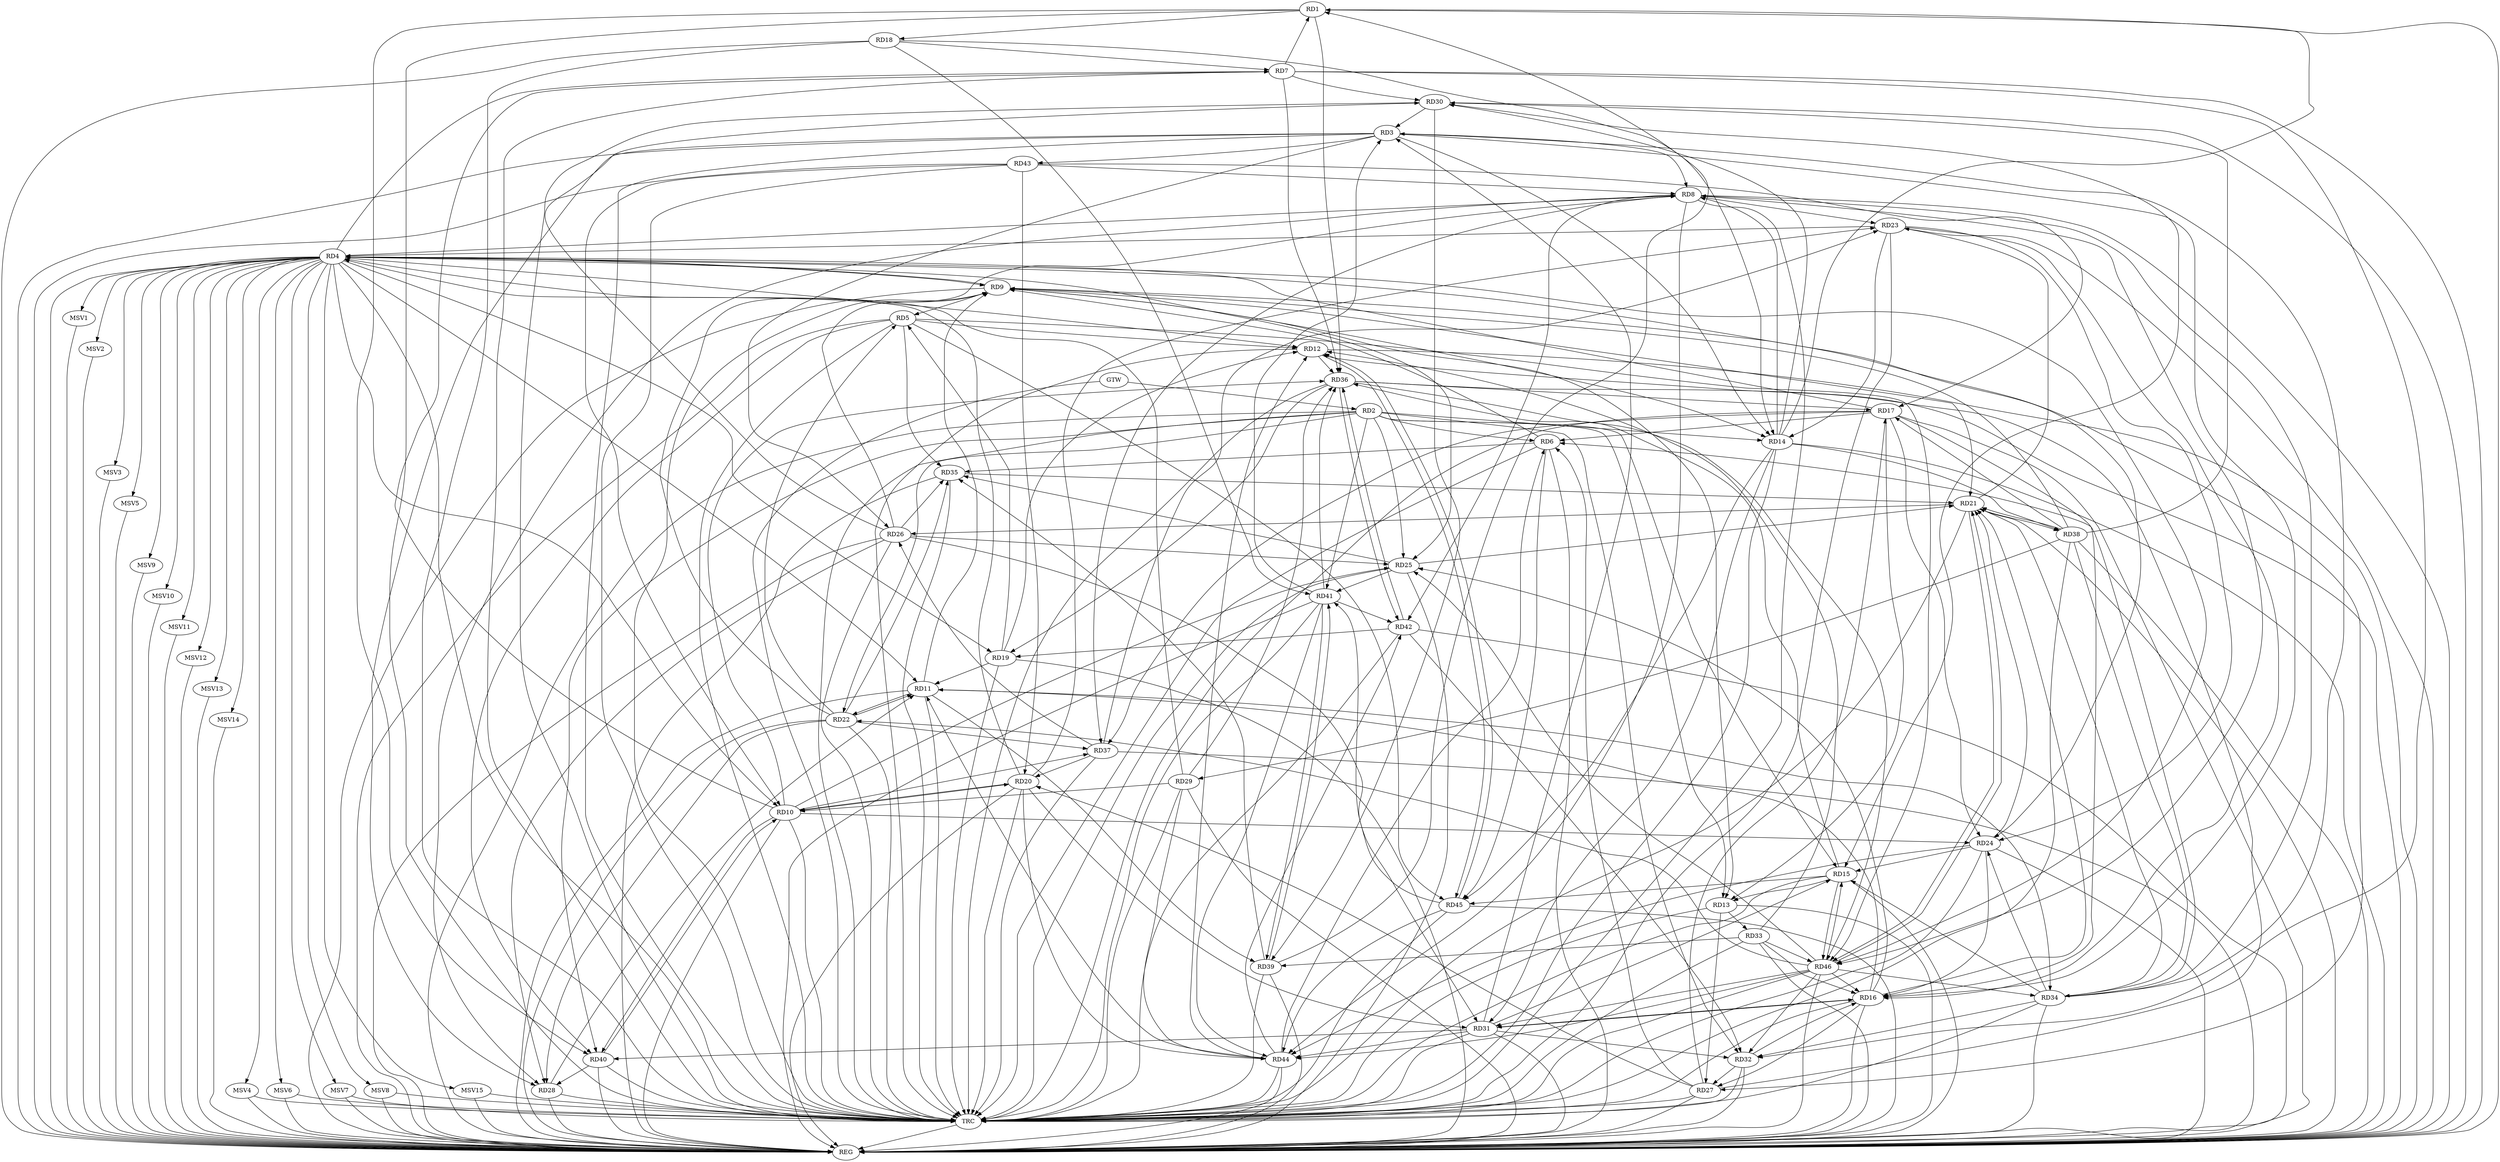strict digraph G {
  RD1 [ label="RD1" ];
  RD2 [ label="RD2" ];
  RD3 [ label="RD3" ];
  RD4 [ label="RD4" ];
  RD5 [ label="RD5" ];
  RD6 [ label="RD6" ];
  RD7 [ label="RD7" ];
  RD8 [ label="RD8" ];
  RD9 [ label="RD9" ];
  RD10 [ label="RD10" ];
  RD11 [ label="RD11" ];
  RD12 [ label="RD12" ];
  RD13 [ label="RD13" ];
  RD14 [ label="RD14" ];
  RD15 [ label="RD15" ];
  RD16 [ label="RD16" ];
  RD17 [ label="RD17" ];
  RD18 [ label="RD18" ];
  RD19 [ label="RD19" ];
  RD20 [ label="RD20" ];
  RD21 [ label="RD21" ];
  RD22 [ label="RD22" ];
  RD23 [ label="RD23" ];
  RD24 [ label="RD24" ];
  RD25 [ label="RD25" ];
  RD26 [ label="RD26" ];
  RD27 [ label="RD27" ];
  RD28 [ label="RD28" ];
  RD29 [ label="RD29" ];
  RD30 [ label="RD30" ];
  RD31 [ label="RD31" ];
  RD32 [ label="RD32" ];
  RD33 [ label="RD33" ];
  RD34 [ label="RD34" ];
  RD35 [ label="RD35" ];
  RD36 [ label="RD36" ];
  RD37 [ label="RD37" ];
  RD38 [ label="RD38" ];
  RD39 [ label="RD39" ];
  RD40 [ label="RD40" ];
  RD41 [ label="RD41" ];
  RD42 [ label="RD42" ];
  RD43 [ label="RD43" ];
  RD44 [ label="RD44" ];
  RD45 [ label="RD45" ];
  RD46 [ label="RD46" ];
  GTW [ label="GTW" ];
  REG [ label="REG" ];
  TRC [ label="TRC" ];
  MSV1 [ label="MSV1" ];
  MSV2 [ label="MSV2" ];
  MSV3 [ label="MSV3" ];
  MSV4 [ label="MSV4" ];
  MSV5 [ label="MSV5" ];
  MSV6 [ label="MSV6" ];
  MSV7 [ label="MSV7" ];
  MSV8 [ label="MSV8" ];
  MSV9 [ label="MSV9" ];
  MSV10 [ label="MSV10" ];
  MSV11 [ label="MSV11" ];
  MSV12 [ label="MSV12" ];
  MSV13 [ label="MSV13" ];
  MSV14 [ label="MSV14" ];
  MSV15 [ label="MSV15" ];
  RD7 -> RD1;
  RD14 -> RD1;
  RD1 -> RD18;
  RD1 -> RD36;
  RD39 -> RD1;
  RD1 -> RD40;
  RD2 -> RD6;
  RD2 -> RD13;
  RD2 -> RD14;
  RD2 -> RD15;
  RD2 -> RD22;
  RD2 -> RD25;
  RD2 -> RD32;
  RD2 -> RD40;
  RD2 -> RD41;
  RD3 -> RD8;
  RD3 -> RD14;
  RD3 -> RD16;
  RD3 -> RD26;
  RD3 -> RD28;
  RD30 -> RD3;
  RD31 -> RD3;
  RD34 -> RD3;
  RD41 -> RD3;
  RD3 -> RD43;
  RD4 -> RD7;
  RD4 -> RD8;
  RD4 -> RD9;
  RD9 -> RD4;
  RD4 -> RD10;
  RD4 -> RD11;
  RD4 -> RD12;
  RD17 -> RD4;
  RD4 -> RD19;
  RD20 -> RD4;
  RD23 -> RD4;
  RD4 -> RD24;
  RD4 -> RD25;
  RD29 -> RD4;
  RD4 -> RD46;
  RD9 -> RD5;
  RD5 -> RD12;
  RD19 -> RD5;
  RD22 -> RD5;
  RD5 -> RD35;
  RD5 -> RD40;
  RD5 -> RD45;
  RD5 -> RD46;
  RD6 -> RD9;
  RD17 -> RD6;
  RD27 -> RD6;
  RD34 -> RD6;
  RD6 -> RD35;
  RD44 -> RD6;
  RD6 -> RD45;
  RD10 -> RD7;
  RD18 -> RD7;
  RD7 -> RD30;
  RD7 -> RD32;
  RD7 -> RD36;
  RD14 -> RD8;
  RD22 -> RD8;
  RD8 -> RD23;
  RD8 -> RD28;
  RD34 -> RD8;
  RD8 -> RD37;
  RD8 -> RD42;
  RD43 -> RD8;
  RD8 -> RD44;
  RD8 -> RD46;
  RD11 -> RD9;
  RD9 -> RD13;
  RD9 -> RD14;
  RD9 -> RD21;
  RD26 -> RD9;
  RD9 -> RD27;
  RD38 -> RD9;
  RD10 -> RD20;
  RD20 -> RD10;
  RD10 -> RD24;
  RD10 -> RD25;
  RD29 -> RD10;
  RD10 -> RD36;
  RD10 -> RD37;
  RD10 -> RD40;
  RD40 -> RD10;
  RD43 -> RD10;
  RD16 -> RD11;
  RD19 -> RD11;
  RD11 -> RD22;
  RD22 -> RD11;
  RD28 -> RD11;
  RD11 -> RD34;
  RD11 -> RD39;
  RD44 -> RD11;
  RD19 -> RD12;
  RD27 -> RD12;
  RD33 -> RD12;
  RD12 -> RD36;
  RD44 -> RD12;
  RD12 -> RD45;
  RD45 -> RD12;
  RD15 -> RD13;
  RD17 -> RD13;
  RD13 -> RD27;
  RD13 -> RD33;
  RD18 -> RD14;
  RD23 -> RD14;
  RD14 -> RD30;
  RD14 -> RD31;
  RD14 -> RD38;
  RD14 -> RD45;
  RD24 -> RD15;
  RD30 -> RD15;
  RD31 -> RD15;
  RD34 -> RD15;
  RD15 -> RD36;
  RD15 -> RD45;
  RD15 -> RD46;
  RD46 -> RD15;
  RD17 -> RD16;
  RD16 -> RD21;
  RD23 -> RD16;
  RD24 -> RD16;
  RD16 -> RD25;
  RD16 -> RD27;
  RD16 -> RD31;
  RD31 -> RD16;
  RD32 -> RD16;
  RD33 -> RD16;
  RD46 -> RD16;
  RD17 -> RD24;
  RD27 -> RD17;
  RD36 -> RD17;
  RD17 -> RD37;
  RD38 -> RD17;
  RD43 -> RD17;
  RD18 -> RD41;
  RD36 -> RD19;
  RD42 -> RD19;
  RD20 -> RD23;
  RD27 -> RD20;
  RD20 -> RD31;
  RD37 -> RD20;
  RD43 -> RD20;
  RD20 -> RD44;
  RD21 -> RD23;
  RD24 -> RD21;
  RD25 -> RD21;
  RD21 -> RD26;
  RD34 -> RD21;
  RD35 -> RD21;
  RD21 -> RD38;
  RD38 -> RD21;
  RD21 -> RD46;
  RD46 -> RD21;
  RD22 -> RD28;
  RD22 -> RD35;
  RD22 -> RD37;
  RD46 -> RD22;
  RD23 -> RD24;
  RD37 -> RD23;
  RD34 -> RD24;
  RD24 -> RD44;
  RD26 -> RD25;
  RD25 -> RD35;
  RD25 -> RD41;
  RD46 -> RD25;
  RD26 -> RD28;
  RD26 -> RD30;
  RD26 -> RD31;
  RD26 -> RD35;
  RD37 -> RD26;
  RD32 -> RD27;
  RD40 -> RD28;
  RD29 -> RD36;
  RD38 -> RD29;
  RD29 -> RD44;
  RD38 -> RD30;
  RD30 -> RD39;
  RD31 -> RD32;
  RD31 -> RD40;
  RD31 -> RD44;
  RD46 -> RD31;
  RD34 -> RD32;
  RD42 -> RD32;
  RD46 -> RD32;
  RD33 -> RD39;
  RD33 -> RD46;
  RD38 -> RD34;
  RD46 -> RD34;
  RD39 -> RD35;
  RD41 -> RD36;
  RD36 -> RD42;
  RD42 -> RD36;
  RD36 -> RD46;
  RD39 -> RD41;
  RD41 -> RD39;
  RD41 -> RD42;
  RD41 -> RD44;
  RD45 -> RD41;
  RD44 -> RD42;
  RD45 -> RD44;
  RD46 -> RD44;
  GTW -> RD2;
  RD1 -> REG;
  RD2 -> REG;
  RD3 -> REG;
  RD4 -> REG;
  RD5 -> REG;
  RD6 -> REG;
  RD7 -> REG;
  RD8 -> REG;
  RD9 -> REG;
  RD10 -> REG;
  RD11 -> REG;
  RD12 -> REG;
  RD13 -> REG;
  RD14 -> REG;
  RD15 -> REG;
  RD16 -> REG;
  RD17 -> REG;
  RD18 -> REG;
  RD19 -> REG;
  RD20 -> REG;
  RD21 -> REG;
  RD22 -> REG;
  RD23 -> REG;
  RD24 -> REG;
  RD25 -> REG;
  RD26 -> REG;
  RD27 -> REG;
  RD28 -> REG;
  RD29 -> REG;
  RD30 -> REG;
  RD31 -> REG;
  RD32 -> REG;
  RD33 -> REG;
  RD34 -> REG;
  RD35 -> REG;
  RD36 -> REG;
  RD37 -> REG;
  RD38 -> REG;
  RD39 -> REG;
  RD40 -> REG;
  RD41 -> REG;
  RD42 -> REG;
  RD43 -> REG;
  RD44 -> REG;
  RD45 -> REG;
  RD46 -> REG;
  RD1 -> TRC;
  RD2 -> TRC;
  RD3 -> TRC;
  RD4 -> TRC;
  RD5 -> TRC;
  RD6 -> TRC;
  RD7 -> TRC;
  RD8 -> TRC;
  RD9 -> TRC;
  RD10 -> TRC;
  RD11 -> TRC;
  RD12 -> TRC;
  RD13 -> TRC;
  RD14 -> TRC;
  RD15 -> TRC;
  RD16 -> TRC;
  RD17 -> TRC;
  RD18 -> TRC;
  RD19 -> TRC;
  RD20 -> TRC;
  RD21 -> TRC;
  RD22 -> TRC;
  RD23 -> TRC;
  RD24 -> TRC;
  RD25 -> TRC;
  RD26 -> TRC;
  RD27 -> TRC;
  RD28 -> TRC;
  RD29 -> TRC;
  RD30 -> TRC;
  RD31 -> TRC;
  RD32 -> TRC;
  RD33 -> TRC;
  RD34 -> TRC;
  RD35 -> TRC;
  RD36 -> TRC;
  RD37 -> TRC;
  RD38 -> TRC;
  RD39 -> TRC;
  RD40 -> TRC;
  RD41 -> TRC;
  RD42 -> TRC;
  RD43 -> TRC;
  RD44 -> TRC;
  RD45 -> TRC;
  RD46 -> TRC;
  GTW -> TRC;
  TRC -> REG;
  RD4 -> MSV1;
  MSV1 -> REG;
  RD4 -> MSV2;
  RD4 -> MSV3;
  MSV2 -> REG;
  MSV3 -> REG;
  RD4 -> MSV4;
  RD4 -> MSV5;
  MSV4 -> REG;
  MSV4 -> TRC;
  MSV5 -> REG;
  RD4 -> MSV6;
  MSV6 -> REG;
  MSV6 -> TRC;
  RD4 -> MSV7;
  MSV7 -> REG;
  MSV7 -> TRC;
  RD4 -> MSV8;
  RD4 -> MSV9;
  MSV8 -> REG;
  MSV8 -> TRC;
  MSV9 -> REG;
  RD4 -> MSV10;
  RD4 -> MSV11;
  MSV10 -> REG;
  MSV11 -> REG;
  RD4 -> MSV12;
  RD4 -> MSV13;
  MSV12 -> REG;
  MSV13 -> REG;
  RD4 -> MSV14;
  MSV14 -> REG;
  RD4 -> MSV15;
  MSV15 -> REG;
  MSV15 -> TRC;
}
